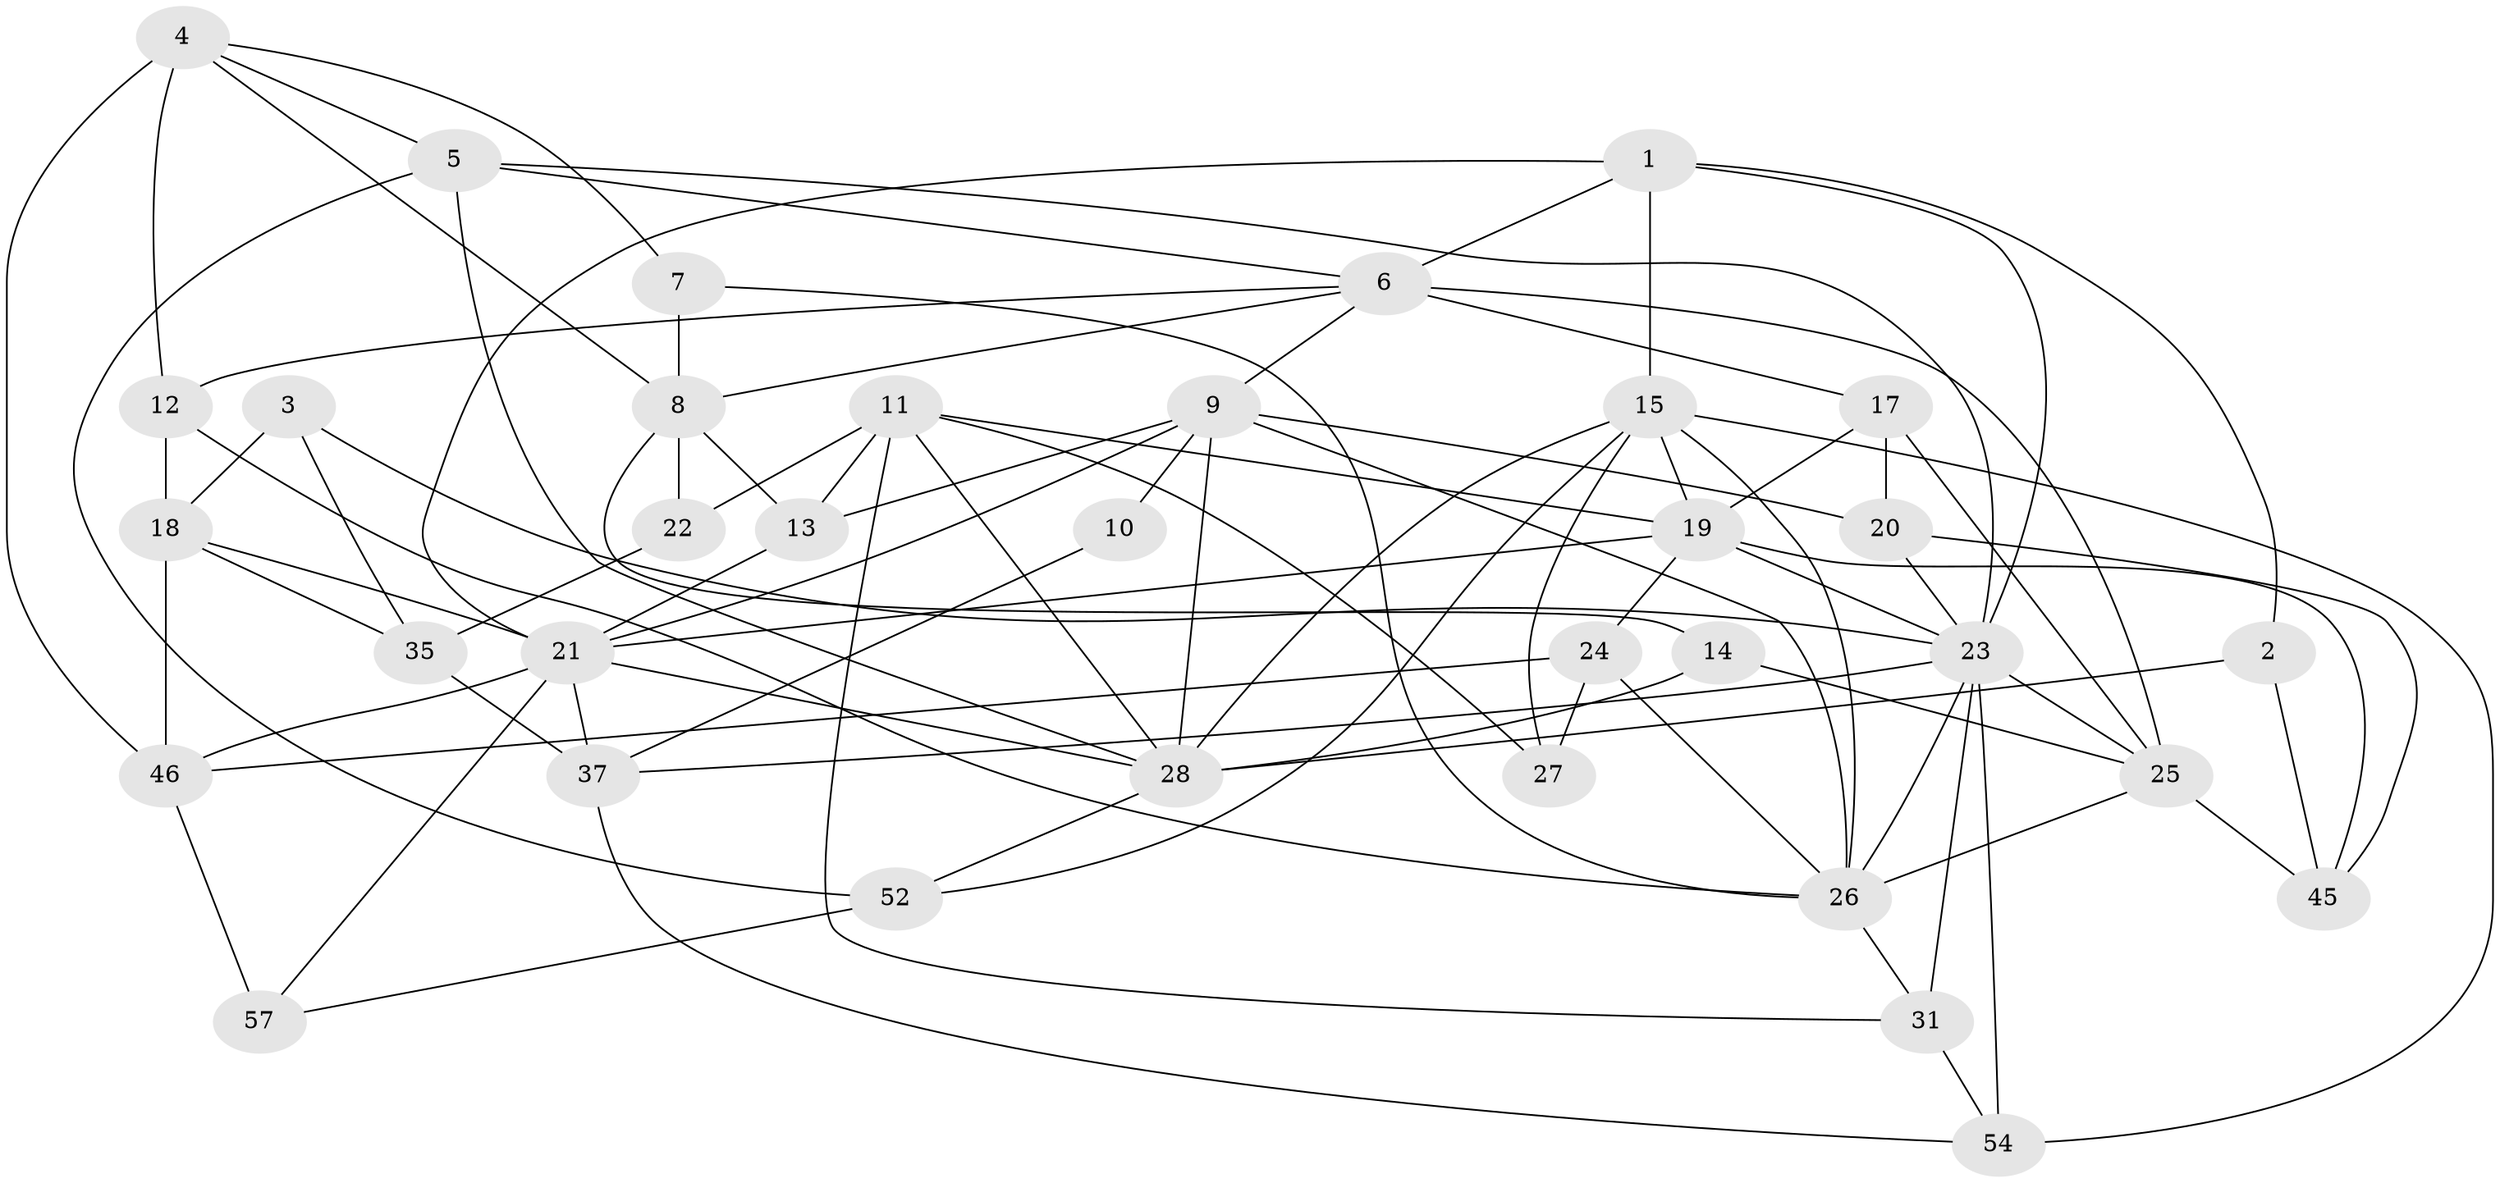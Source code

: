// Generated by graph-tools (version 1.1) at 2025/23/03/03/25 07:23:59]
// undirected, 35 vertices, 87 edges
graph export_dot {
graph [start="1"]
  node [color=gray90,style=filled];
  1 [super="+40"];
  2 [super="+39"];
  3 [super="+59"];
  4 [super="+56"];
  5;
  6 [super="+38"];
  7 [super="+41"];
  8 [super="+47"];
  9 [super="+30"];
  10;
  11 [super="+48"];
  12 [super="+33"];
  13 [super="+16"];
  14 [super="+51"];
  15 [super="+49"];
  17 [super="+44"];
  18 [super="+29"];
  19 [super="+55"];
  20;
  21 [super="+32"];
  22;
  23 [super="+60"];
  24 [super="+42"];
  25 [super="+43"];
  26 [super="+36"];
  27;
  28 [super="+50"];
  31 [super="+34"];
  35;
  37 [super="+53"];
  45;
  46 [super="+58"];
  52;
  54;
  57;
  1 -- 21;
  1 -- 2;
  1 -- 23;
  1 -- 15;
  1 -- 6;
  2 -- 45;
  2 -- 28;
  3 -- 35;
  3 -- 18;
  3 -- 23;
  4 -- 46;
  4 -- 12;
  4 -- 8;
  4 -- 5;
  4 -- 7;
  5 -- 28;
  5 -- 52;
  5 -- 6;
  5 -- 23;
  6 -- 8;
  6 -- 9;
  6 -- 17;
  6 -- 25 [weight=2];
  6 -- 12;
  7 -- 8;
  7 -- 26;
  8 -- 22;
  8 -- 13;
  8 -- 14;
  9 -- 13;
  9 -- 21;
  9 -- 26;
  9 -- 10;
  9 -- 20;
  9 -- 28;
  10 -- 37;
  11 -- 19;
  11 -- 13 [weight=2];
  11 -- 28;
  11 -- 22;
  11 -- 27;
  11 -- 31;
  12 -- 26;
  12 -- 18;
  13 -- 21;
  14 -- 28 [weight=2];
  14 -- 25;
  15 -- 54;
  15 -- 52;
  15 -- 27;
  15 -- 28;
  15 -- 26;
  15 -- 19;
  17 -- 25 [weight=2];
  17 -- 20;
  17 -- 19;
  18 -- 46;
  18 -- 35;
  18 -- 21 [weight=2];
  19 -- 45;
  19 -- 21;
  19 -- 24;
  19 -- 23;
  20 -- 45;
  20 -- 23;
  21 -- 28;
  21 -- 46;
  21 -- 57;
  21 -- 37;
  22 -- 35;
  23 -- 37;
  23 -- 54;
  23 -- 26;
  23 -- 31;
  23 -- 25;
  24 -- 26;
  24 -- 27 [weight=2];
  24 -- 46;
  25 -- 45;
  25 -- 26;
  26 -- 31;
  28 -- 52;
  31 -- 54;
  35 -- 37;
  37 -- 54;
  46 -- 57;
  52 -- 57;
}
